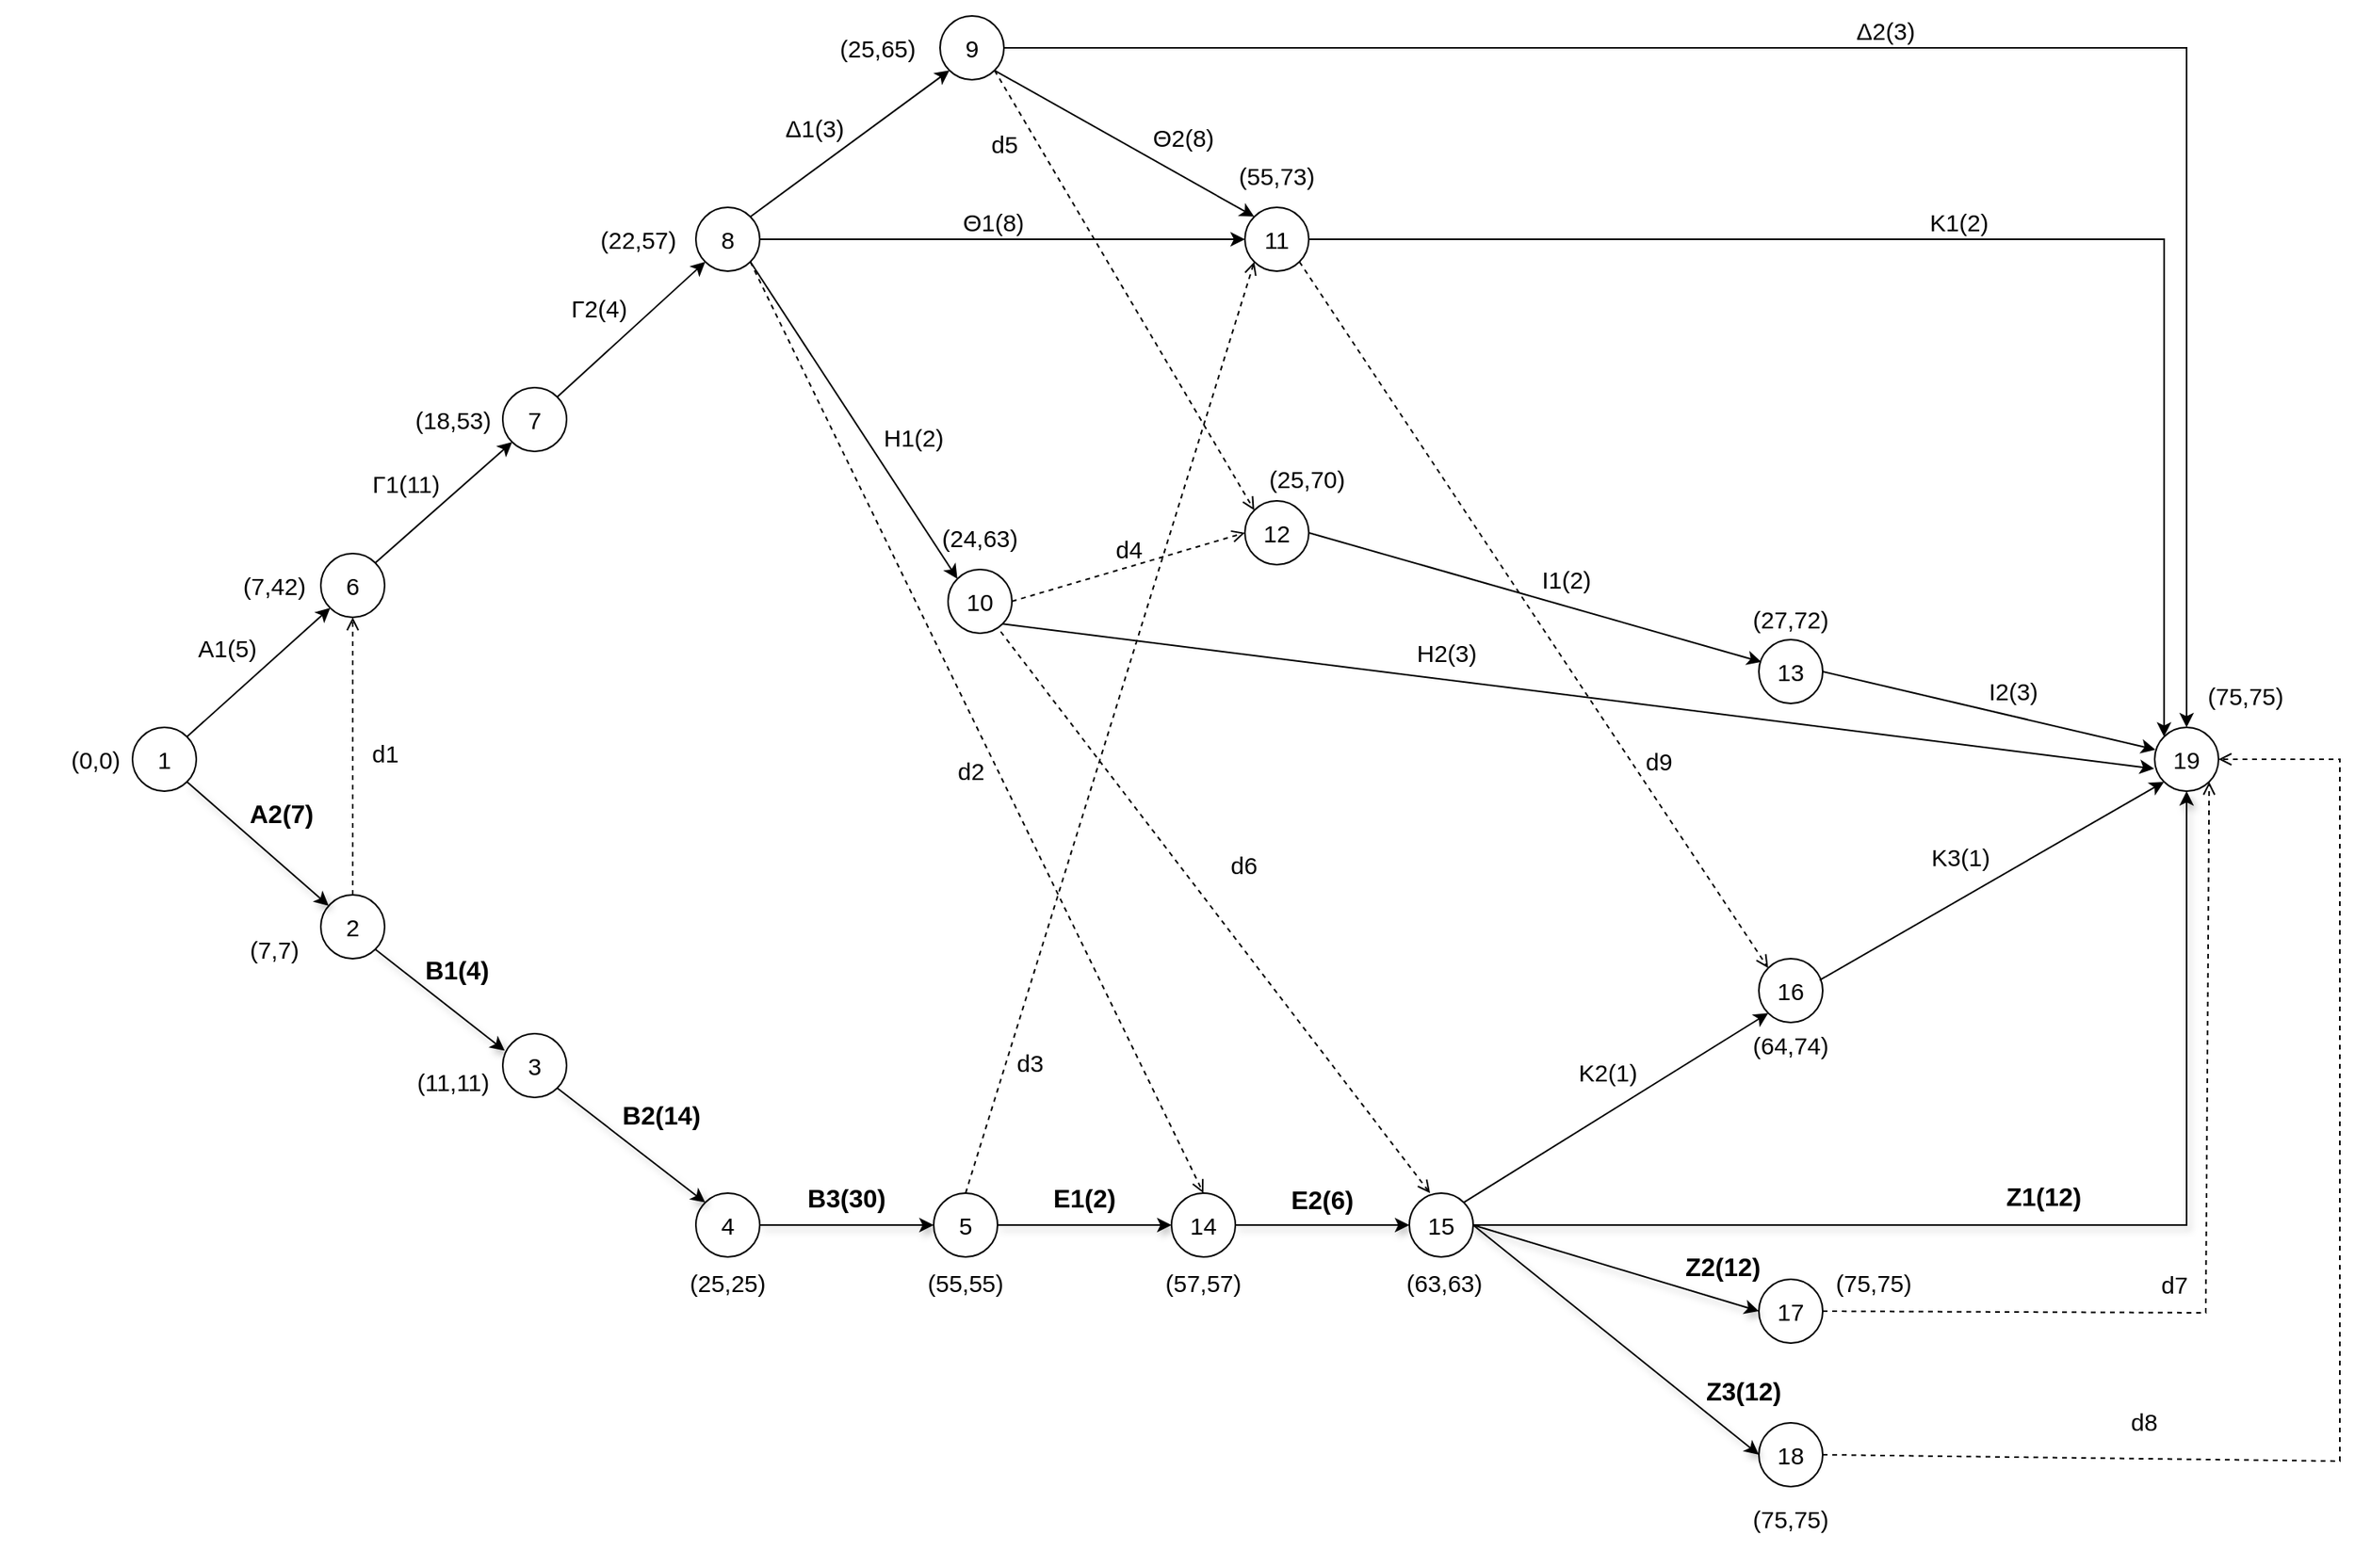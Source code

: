 <mxfile version="25.0.2">
  <diagram name="Σελίδα-1" id="PXPXjUrn2MuG7zSWxlW4">
    <mxGraphModel dx="2527" dy="1410" grid="0" gridSize="10" guides="1" tooltips="1" connect="1" arrows="1" fold="1" page="0" pageScale="1" pageWidth="850" pageHeight="1100" math="0" shadow="0">
      <root>
        <mxCell id="0" />
        <mxCell id="1" parent="0" />
        <mxCell id="bV5o39lrloHroLVsIdIn-1" value="1" style="ellipse;whiteSpace=wrap;html=1;aspect=fixed;fontSize=15;" parent="1" vertex="1">
          <mxGeometry x="-367" y="356" width="40" height="40" as="geometry" />
        </mxCell>
        <mxCell id="bV5o39lrloHroLVsIdIn-2" value="6" style="ellipse;whiteSpace=wrap;html=1;aspect=fixed;fontSize=15;" parent="1" vertex="1">
          <mxGeometry x="-249" y="247" width="40" height="40" as="geometry" />
        </mxCell>
        <mxCell id="bV5o39lrloHroLVsIdIn-3" value="2" style="ellipse;whiteSpace=wrap;html=1;aspect=fixed;fontSize=15;" parent="1" vertex="1">
          <mxGeometry x="-249" y="461" width="40" height="40" as="geometry" />
        </mxCell>
        <mxCell id="bV5o39lrloHroLVsIdIn-4" value="Α1(5)" style="endArrow=classic;html=1;rounded=0;entryX=0;entryY=1;entryDx=0;entryDy=0;exitX=1;exitY=0;exitDx=0;exitDy=0;fontSize=15;" parent="1" source="bV5o39lrloHroLVsIdIn-1" target="bV5o39lrloHroLVsIdIn-2" edge="1">
          <mxGeometry x="-0.075" y="25" width="50" height="50" relative="1" as="geometry">
            <mxPoint x="-250" y="421" as="sourcePoint" />
            <mxPoint x="-200" y="371" as="targetPoint" />
            <mxPoint as="offset" />
          </mxGeometry>
        </mxCell>
        <mxCell id="bV5o39lrloHroLVsIdIn-5" value="Α2(7)" style="endArrow=classic;html=1;rounded=0;exitX=1;exitY=1;exitDx=0;exitDy=0;fontSize=16;strokeColor=default;shadow=1;fontStyle=1" parent="1" source="bV5o39lrloHroLVsIdIn-1" target="bV5o39lrloHroLVsIdIn-3" edge="1">
          <mxGeometry x="-0.028" y="24" width="50" height="50" relative="1" as="geometry">
            <mxPoint x="-250" y="421" as="sourcePoint" />
            <mxPoint x="-200" y="371" as="targetPoint" />
            <mxPoint as="offset" />
          </mxGeometry>
        </mxCell>
        <mxCell id="bV5o39lrloHroLVsIdIn-6" value="7" style="ellipse;whiteSpace=wrap;html=1;aspect=fixed;fontSize=15;" parent="1" vertex="1">
          <mxGeometry x="-135" y="143" width="40" height="40" as="geometry" />
        </mxCell>
        <mxCell id="bV5o39lrloHroLVsIdIn-7" value="Γ1(11)" style="endArrow=classic;html=1;rounded=0;entryX=0;entryY=1;entryDx=0;entryDy=0;exitX=1;exitY=0;exitDx=0;exitDy=0;fontSize=15;" parent="1" source="bV5o39lrloHroLVsIdIn-2" target="bV5o39lrloHroLVsIdIn-6" edge="1">
          <mxGeometry x="-0.164" y="26" width="50" height="50" relative="1" as="geometry">
            <mxPoint x="69" y="246" as="sourcePoint" />
            <mxPoint x="119" y="196" as="targetPoint" />
            <mxPoint y="1" as="offset" />
          </mxGeometry>
        </mxCell>
        <mxCell id="bV5o39lrloHroLVsIdIn-8" value="d1" style="html=1;verticalAlign=bottom;labelBackgroundColor=none;endArrow=open;endFill=0;dashed=1;rounded=0;exitX=0.5;exitY=0;exitDx=0;exitDy=0;entryX=0.5;entryY=1;entryDx=0;entryDy=0;fontSize=15;" parent="1" source="bV5o39lrloHroLVsIdIn-3" target="bV5o39lrloHroLVsIdIn-2" edge="1">
          <mxGeometry x="-0.126" y="-20" width="160" relative="1" as="geometry">
            <mxPoint x="-325" y="390" as="sourcePoint" />
            <mxPoint x="-165" y="390" as="targetPoint" />
            <mxPoint y="-1" as="offset" />
          </mxGeometry>
        </mxCell>
        <mxCell id="bV5o39lrloHroLVsIdIn-17" value="Θ1(8)" style="edgeStyle=orthogonalEdgeStyle;rounded=0;orthogonalLoop=1;jettySize=auto;html=1;exitX=1;exitY=0.5;exitDx=0;exitDy=0;entryX=0;entryY=0.5;entryDx=0;entryDy=0;fontSize=15;" parent="1" source="bV5o39lrloHroLVsIdIn-9" target="bV5o39lrloHroLVsIdIn-11" edge="1">
          <mxGeometry x="-0.04" y="11" relative="1" as="geometry">
            <mxPoint as="offset" />
          </mxGeometry>
        </mxCell>
        <mxCell id="bV5o39lrloHroLVsIdIn-9" value="8" style="ellipse;whiteSpace=wrap;html=1;aspect=fixed;fontSize=15;" parent="1" vertex="1">
          <mxGeometry x="-14" y="30" width="40" height="40" as="geometry" />
        </mxCell>
        <mxCell id="bV5o39lrloHroLVsIdIn-10" value="Γ2(4)" style="endArrow=classic;html=1;rounded=0;entryX=0;entryY=1;entryDx=0;entryDy=0;exitX=1;exitY=0;exitDx=0;exitDy=0;fontSize=15;" parent="1" source="bV5o39lrloHroLVsIdIn-6" target="bV5o39lrloHroLVsIdIn-9" edge="1">
          <mxGeometry x="-0.096" y="24" width="50" height="50" relative="1" as="geometry">
            <mxPoint x="-99" y="146" as="sourcePoint" />
            <mxPoint x="-9" y="65" as="targetPoint" />
            <mxPoint as="offset" />
          </mxGeometry>
        </mxCell>
        <mxCell id="bV5o39lrloHroLVsIdIn-52" value="Κ1(2)" style="edgeStyle=orthogonalEdgeStyle;rounded=0;orthogonalLoop=1;jettySize=auto;html=1;exitX=1;exitY=0.5;exitDx=0;exitDy=0;entryX=0;entryY=0;entryDx=0;entryDy=0;fontSize=15;" parent="1" source="bV5o39lrloHroLVsIdIn-11" target="bV5o39lrloHroLVsIdIn-33" edge="1">
          <mxGeometry x="-0.04" y="11" relative="1" as="geometry">
            <mxPoint as="offset" />
          </mxGeometry>
        </mxCell>
        <mxCell id="bV5o39lrloHroLVsIdIn-11" value="11" style="ellipse;whiteSpace=wrap;html=1;aspect=fixed;fontSize=15;" parent="1" vertex="1">
          <mxGeometry x="330" y="30" width="40" height="40" as="geometry" />
        </mxCell>
        <mxCell id="bV5o39lrloHroLVsIdIn-34" value="Δ2(3)" style="edgeStyle=orthogonalEdgeStyle;rounded=0;orthogonalLoop=1;jettySize=auto;html=1;exitX=1;exitY=0.5;exitDx=0;exitDy=0;entryX=0.5;entryY=0;entryDx=0;entryDy=0;fontSize=15;" parent="1" source="bV5o39lrloHroLVsIdIn-12" target="bV5o39lrloHroLVsIdIn-33" edge="1">
          <mxGeometry x="-0.054" y="11" relative="1" as="geometry">
            <mxPoint as="offset" />
          </mxGeometry>
        </mxCell>
        <mxCell id="bV5o39lrloHroLVsIdIn-12" value="9" style="ellipse;whiteSpace=wrap;html=1;aspect=fixed;fontSize=15;" parent="1" vertex="1">
          <mxGeometry x="139" y="-90" width="40" height="40" as="geometry" />
        </mxCell>
        <mxCell id="bV5o39lrloHroLVsIdIn-13" value="10" style="ellipse;whiteSpace=wrap;html=1;aspect=fixed;fontSize=15;" parent="1" vertex="1">
          <mxGeometry x="144" y="257" width="40" height="40" as="geometry" />
        </mxCell>
        <mxCell id="bV5o39lrloHroLVsIdIn-18" value="Δ1(3)" style="endArrow=classic;html=1;rounded=0;entryX=0;entryY=1;entryDx=0;entryDy=0;exitX=1;exitY=0;exitDx=0;exitDy=0;fontSize=15;" parent="1" source="bV5o39lrloHroLVsIdIn-9" target="bV5o39lrloHroLVsIdIn-12" edge="1">
          <mxGeometry x="-0.158" y="21" width="50" height="50" relative="1" as="geometry">
            <mxPoint x="26" y="33" as="sourcePoint" />
            <mxPoint x="119" y="-52" as="targetPoint" />
            <mxPoint as="offset" />
          </mxGeometry>
        </mxCell>
        <mxCell id="bV5o39lrloHroLVsIdIn-19" value="Η1(2)" style="endArrow=classic;html=1;rounded=0;entryX=0;entryY=0;entryDx=0;entryDy=0;exitX=1;exitY=1;exitDx=0;exitDy=0;fontSize=15;" parent="1" source="bV5o39lrloHroLVsIdIn-9" target="bV5o39lrloHroLVsIdIn-13" edge="1">
          <mxGeometry x="0.242" y="25" width="50" height="50" relative="1" as="geometry">
            <mxPoint x="21" y="193" as="sourcePoint" />
            <mxPoint x="142" y="96" as="targetPoint" />
            <mxPoint as="offset" />
          </mxGeometry>
        </mxCell>
        <mxCell id="bV5o39lrloHroLVsIdIn-20" value="Β1(4)" style="endArrow=classic;html=1;rounded=0;entryX=0.03;entryY=0.266;entryDx=0;entryDy=0;exitX=1;exitY=1;exitDx=0;exitDy=0;entryPerimeter=0;fontSize=16;fontStyle=1;shadow=1;" parent="1" source="bV5o39lrloHroLVsIdIn-3" target="bV5o39lrloHroLVsIdIn-21" edge="1">
          <mxGeometry x="-0.068" y="21" width="50" height="50" relative="1" as="geometry">
            <mxPoint x="-218" y="630" as="sourcePoint" />
            <mxPoint x="-132" y="554" as="targetPoint" />
            <mxPoint as="offset" />
          </mxGeometry>
        </mxCell>
        <mxCell id="bV5o39lrloHroLVsIdIn-21" value="3" style="ellipse;whiteSpace=wrap;html=1;aspect=fixed;fontSize=15;" parent="1" vertex="1">
          <mxGeometry x="-135" y="548" width="40" height="40" as="geometry" />
        </mxCell>
        <mxCell id="bV5o39lrloHroLVsIdIn-28" value="Β3(30)" style="edgeStyle=orthogonalEdgeStyle;rounded=0;orthogonalLoop=1;jettySize=auto;html=1;exitX=1;exitY=0.5;exitDx=0;exitDy=0;entryX=0;entryY=0.5;entryDx=0;entryDy=0;fontSize=16;fontStyle=1;shadow=1;" parent="1" source="bV5o39lrloHroLVsIdIn-22" target="bV5o39lrloHroLVsIdIn-27" edge="1">
          <mxGeometry x="-0.009" y="17" relative="1" as="geometry">
            <mxPoint as="offset" />
          </mxGeometry>
        </mxCell>
        <mxCell id="bV5o39lrloHroLVsIdIn-22" value="4" style="ellipse;whiteSpace=wrap;html=1;aspect=fixed;fontSize=15;" parent="1" vertex="1">
          <mxGeometry x="-14" y="648" width="40" height="40" as="geometry" />
        </mxCell>
        <mxCell id="bV5o39lrloHroLVsIdIn-25" value="Β2(14)" style="endArrow=classic;html=1;rounded=0;entryX=0;entryY=0;entryDx=0;entryDy=0;exitX=1;exitY=1;exitDx=0;exitDy=0;fontSize=16;shadow=1;fontStyle=1" parent="1" source="bV5o39lrloHroLVsIdIn-21" target="bV5o39lrloHroLVsIdIn-22" edge="1">
          <mxGeometry x="0.051" y="26" width="50" height="50" relative="1" as="geometry">
            <mxPoint x="-83" y="578" as="sourcePoint" />
            <mxPoint x="-2" y="642" as="targetPoint" />
            <mxPoint as="offset" />
          </mxGeometry>
        </mxCell>
        <mxCell id="bV5o39lrloHroLVsIdIn-30" value="Ε1(2)" style="edgeStyle=orthogonalEdgeStyle;rounded=0;orthogonalLoop=1;jettySize=auto;html=1;exitX=1;exitY=0.5;exitDx=0;exitDy=0;entryX=0;entryY=0.5;entryDx=0;entryDy=0;fontSize=16;shadow=1;fontStyle=1" parent="1" source="bV5o39lrloHroLVsIdIn-27" target="bV5o39lrloHroLVsIdIn-29" edge="1">
          <mxGeometry x="-0.009" y="17" relative="1" as="geometry">
            <mxPoint as="offset" />
          </mxGeometry>
        </mxCell>
        <mxCell id="bV5o39lrloHroLVsIdIn-27" value="5" style="ellipse;whiteSpace=wrap;html=1;aspect=fixed;fontSize=15;" parent="1" vertex="1">
          <mxGeometry x="135" y="648" width="40" height="40" as="geometry" />
        </mxCell>
        <mxCell id="bV5o39lrloHroLVsIdIn-32" value="Ε2(6)" style="edgeStyle=orthogonalEdgeStyle;rounded=0;orthogonalLoop=1;jettySize=auto;html=1;exitX=1;exitY=0.5;exitDx=0;exitDy=0;entryX=0;entryY=0.5;entryDx=0;entryDy=0;fontSize=16;fontStyle=1;shadow=1;" parent="1" source="bV5o39lrloHroLVsIdIn-29" target="bV5o39lrloHroLVsIdIn-31" edge="1">
          <mxGeometry x="-0.009" y="16" relative="1" as="geometry">
            <mxPoint as="offset" />
          </mxGeometry>
        </mxCell>
        <mxCell id="bV5o39lrloHroLVsIdIn-29" value="14" style="ellipse;whiteSpace=wrap;html=1;aspect=fixed;fontSize=15;" parent="1" vertex="1">
          <mxGeometry x="284" y="648" width="40" height="40" as="geometry" />
        </mxCell>
        <mxCell id="bV5o39lrloHroLVsIdIn-40" value="Ζ1(12)" style="edgeStyle=orthogonalEdgeStyle;rounded=0;orthogonalLoop=1;jettySize=auto;html=1;exitX=1;exitY=0.5;exitDx=0;exitDy=0;entryX=0.5;entryY=1;entryDx=0;entryDy=0;fontStyle=1;fontSize=16;shadow=1;" parent="1" source="bV5o39lrloHroLVsIdIn-31" target="bV5o39lrloHroLVsIdIn-33" edge="1">
          <mxGeometry x="-0.01" y="18" relative="1" as="geometry">
            <mxPoint x="1" as="offset" />
          </mxGeometry>
        </mxCell>
        <mxCell id="bV5o39lrloHroLVsIdIn-31" value="15" style="ellipse;whiteSpace=wrap;html=1;aspect=fixed;fontSize=15;" parent="1" vertex="1">
          <mxGeometry x="433" y="648" width="40" height="40" as="geometry" />
        </mxCell>
        <mxCell id="bV5o39lrloHroLVsIdIn-33" value="19" style="ellipse;whiteSpace=wrap;html=1;aspect=fixed;fontSize=15;" parent="1" vertex="1">
          <mxGeometry x="900" y="356" width="40" height="40" as="geometry" />
        </mxCell>
        <mxCell id="bV5o39lrloHroLVsIdIn-35" value="16" style="ellipse;whiteSpace=wrap;html=1;aspect=fixed;fontSize=15;" parent="1" vertex="1">
          <mxGeometry x="652" y="501" width="40" height="40" as="geometry" />
        </mxCell>
        <mxCell id="bV5o39lrloHroLVsIdIn-38" value="Κ2(1)" style="endArrow=classic;html=1;rounded=0;exitX=1;exitY=0;exitDx=0;exitDy=0;entryX=0;entryY=1;entryDx=0;entryDy=0;fontSize=15;" parent="1" source="bV5o39lrloHroLVsIdIn-31" target="bV5o39lrloHroLVsIdIn-35" edge="1">
          <mxGeometry x="0.064" y="22" width="50" height="50" relative="1" as="geometry">
            <mxPoint x="486" y="655" as="sourcePoint" />
            <mxPoint x="536" y="605" as="targetPoint" />
            <mxPoint as="offset" />
          </mxGeometry>
        </mxCell>
        <mxCell id="bV5o39lrloHroLVsIdIn-39" value="Κ3(1)" style="endArrow=classic;html=1;rounded=0;entryX=0;entryY=1;entryDx=0;entryDy=0;exitX=0.953;exitY=0.336;exitDx=0;exitDy=0;exitPerimeter=0;fontSize=15;" parent="1" source="bV5o39lrloHroLVsIdIn-35" target="bV5o39lrloHroLVsIdIn-33" edge="1">
          <mxGeometry x="-0.078" y="23" width="50" height="50" relative="1" as="geometry">
            <mxPoint x="630" y="553" as="sourcePoint" />
            <mxPoint x="761" y="474" as="targetPoint" />
            <mxPoint as="offset" />
          </mxGeometry>
        </mxCell>
        <mxCell id="bV5o39lrloHroLVsIdIn-41" value="17" style="ellipse;whiteSpace=wrap;html=1;aspect=fixed;fontSize=15;" parent="1" vertex="1">
          <mxGeometry x="652" y="702" width="40" height="40" as="geometry" />
        </mxCell>
        <mxCell id="bV5o39lrloHroLVsIdIn-42" value="18" style="ellipse;whiteSpace=wrap;html=1;aspect=fixed;fontSize=15;" parent="1" vertex="1">
          <mxGeometry x="652" y="792" width="40" height="40" as="geometry" />
        </mxCell>
        <mxCell id="bV5o39lrloHroLVsIdIn-43" value="Ζ2(12)" style="endArrow=classic;html=1;rounded=0;entryX=0;entryY=0.5;entryDx=0;entryDy=0;exitX=1;exitY=0.5;exitDx=0;exitDy=0;fontSize=16;fontStyle=1;shadow=1;" parent="1" source="bV5o39lrloHroLVsIdIn-31" target="bV5o39lrloHroLVsIdIn-41" edge="1">
          <mxGeometry x="0.678" y="20" width="50" height="50" relative="1" as="geometry">
            <mxPoint x="484" y="809" as="sourcePoint" />
            <mxPoint x="534" y="759" as="targetPoint" />
            <mxPoint as="offset" />
          </mxGeometry>
        </mxCell>
        <mxCell id="bV5o39lrloHroLVsIdIn-45" value="Ζ3(12)" style="endArrow=classic;html=1;rounded=0;entryX=0;entryY=0.5;entryDx=0;entryDy=0;exitX=1;exitY=0.5;exitDx=0;exitDy=0;fontSize=16;shadow=1;fontStyle=1" parent="1" source="bV5o39lrloHroLVsIdIn-31" target="bV5o39lrloHroLVsIdIn-42" edge="1">
          <mxGeometry x="0.714" y="25" width="50" height="50" relative="1" as="geometry">
            <mxPoint x="477" y="692" as="sourcePoint" />
            <mxPoint x="662" y="749" as="targetPoint" />
            <mxPoint as="offset" />
          </mxGeometry>
        </mxCell>
        <mxCell id="bV5o39lrloHroLVsIdIn-46" value="d7" style="html=1;verticalAlign=bottom;labelBackgroundColor=none;endArrow=open;endFill=0;dashed=1;rounded=0;entryX=1;entryY=1;entryDx=0;entryDy=0;fontSize=15;" parent="1" target="bV5o39lrloHroLVsIdIn-33" edge="1">
          <mxGeometry x="-0.232" y="6" width="160" relative="1" as="geometry">
            <mxPoint x="692" y="722" as="sourcePoint" />
            <mxPoint x="852" y="720.63" as="targetPoint" />
            <Array as="points">
              <mxPoint x="932" y="723" />
            </Array>
            <mxPoint as="offset" />
          </mxGeometry>
        </mxCell>
        <mxCell id="bV5o39lrloHroLVsIdIn-47" value="d8" style="html=1;verticalAlign=bottom;labelBackgroundColor=none;endArrow=open;endFill=0;dashed=1;rounded=0;exitX=1;exitY=0.5;exitDx=0;exitDy=0;entryX=1;entryY=0.5;entryDx=0;entryDy=0;fontSize=15;" parent="1" source="bV5o39lrloHroLVsIdIn-42" target="bV5o39lrloHroLVsIdIn-33" edge="1">
          <mxGeometry x="-0.523" y="11" width="160" relative="1" as="geometry">
            <mxPoint x="723" y="815" as="sourcePoint" />
            <mxPoint x="883" y="815" as="targetPoint" />
            <Array as="points">
              <mxPoint x="1016" y="816" />
              <mxPoint x="1016" y="376" />
            </Array>
            <mxPoint as="offset" />
          </mxGeometry>
        </mxCell>
        <mxCell id="bV5o39lrloHroLVsIdIn-49" value="d6" style="html=1;verticalAlign=bottom;labelBackgroundColor=none;endArrow=open;endFill=0;dashed=1;rounded=0;entryX=0.325;entryY=0;entryDx=0;entryDy=0;entryPerimeter=0;exitX=0.825;exitY=0.975;exitDx=0;exitDy=0;exitPerimeter=0;fontSize=15;" parent="1" source="bV5o39lrloHroLVsIdIn-13" target="bV5o39lrloHroLVsIdIn-31" edge="1">
          <mxGeometry x="-0.015" y="25" width="160" relative="1" as="geometry">
            <mxPoint x="154" y="255" as="sourcePoint" />
            <mxPoint x="271" y="372" as="targetPoint" />
            <mxPoint as="offset" />
          </mxGeometry>
        </mxCell>
        <mxCell id="bV5o39lrloHroLVsIdIn-51" value="Θ2(8)" style="endArrow=classic;html=1;rounded=0;exitX=1;exitY=1;exitDx=0;exitDy=0;entryX=0;entryY=0;entryDx=0;entryDy=0;fontSize=15;" parent="1" source="bV5o39lrloHroLVsIdIn-12" target="bV5o39lrloHroLVsIdIn-11" edge="1">
          <mxGeometry x="0.325" y="21" width="50" height="50" relative="1" as="geometry">
            <mxPoint x="201" y="92" as="sourcePoint" />
            <mxPoint x="251" y="42" as="targetPoint" />
            <mxPoint as="offset" />
          </mxGeometry>
        </mxCell>
        <mxCell id="bV5o39lrloHroLVsIdIn-53" value="12" style="ellipse;whiteSpace=wrap;html=1;aspect=fixed;fontSize=15;" parent="1" vertex="1">
          <mxGeometry x="330" y="214" width="40" height="40" as="geometry" />
        </mxCell>
        <mxCell id="bV5o39lrloHroLVsIdIn-54" value="d4" style="html=1;verticalAlign=bottom;labelBackgroundColor=none;endArrow=open;endFill=0;dashed=1;rounded=0;exitX=1;exitY=0.5;exitDx=0;exitDy=0;entryX=0;entryY=0.5;entryDx=0;entryDy=0;fontSize=15;" parent="1" source="bV5o39lrloHroLVsIdIn-13" target="bV5o39lrloHroLVsIdIn-53" edge="1">
          <mxGeometry x="0.0" width="160" relative="1" as="geometry">
            <mxPoint x="189" y="231.37" as="sourcePoint" />
            <mxPoint x="307" y="231" as="targetPoint" />
            <mxPoint as="offset" />
          </mxGeometry>
        </mxCell>
        <mxCell id="bV5o39lrloHroLVsIdIn-55" value="d2" style="html=1;verticalAlign=bottom;labelBackgroundColor=none;endArrow=open;endFill=0;dashed=1;rounded=0;exitX=1;exitY=1;exitDx=0;exitDy=0;entryX=0.5;entryY=0;entryDx=0;entryDy=0;fontSize=15;" parent="1" source="bV5o39lrloHroLVsIdIn-9" target="bV5o39lrloHroLVsIdIn-29" edge="1">
          <mxGeometry x="0.102" y="-21" width="160" relative="1" as="geometry">
            <mxPoint x="-91" y="352" as="sourcePoint" />
            <mxPoint x="69" y="352" as="targetPoint" />
            <mxPoint as="offset" />
          </mxGeometry>
        </mxCell>
        <mxCell id="bV5o39lrloHroLVsIdIn-56" value="d3" style="html=1;verticalAlign=bottom;labelBackgroundColor=none;endArrow=open;endFill=0;dashed=1;rounded=0;exitX=0.5;exitY=0;exitDx=0;exitDy=0;entryX=0;entryY=1;entryDx=0;entryDy=0;fontSize=15;" parent="1" source="bV5o39lrloHroLVsIdIn-27" target="bV5o39lrloHroLVsIdIn-11" edge="1">
          <mxGeometry x="-0.743" y="-17" width="160" relative="1" as="geometry">
            <mxPoint x="329" y="294" as="sourcePoint" />
            <mxPoint x="489" y="294" as="targetPoint" />
            <mxPoint x="1" as="offset" />
          </mxGeometry>
        </mxCell>
        <mxCell id="bV5o39lrloHroLVsIdIn-57" value="d5" style="html=1;verticalAlign=bottom;labelBackgroundColor=none;endArrow=open;endFill=0;dashed=1;rounded=0;exitX=1;exitY=1;exitDx=0;exitDy=0;entryX=0;entryY=0;entryDx=0;entryDy=0;fontSize=15;" parent="1" source="bV5o39lrloHroLVsIdIn-12" target="bV5o39lrloHroLVsIdIn-53" edge="1">
          <mxGeometry x="-0.668" y="-24" width="160" relative="1" as="geometry">
            <mxPoint x="329" y="294" as="sourcePoint" />
            <mxPoint x="489" y="294" as="targetPoint" />
            <mxPoint as="offset" />
          </mxGeometry>
        </mxCell>
        <mxCell id="bV5o39lrloHroLVsIdIn-58" value="d9" style="html=1;verticalAlign=bottom;labelBackgroundColor=none;endArrow=open;endFill=0;dashed=1;rounded=0;exitX=1;exitY=1;exitDx=0;exitDy=0;entryX=0;entryY=0;entryDx=0;entryDy=0;fontSize=15;" parent="1" source="bV5o39lrloHroLVsIdIn-11" target="bV5o39lrloHroLVsIdIn-35" edge="1">
          <mxGeometry x="0.489" y="9" width="160" relative="1" as="geometry">
            <mxPoint x="329" y="294" as="sourcePoint" />
            <mxPoint x="489" y="294" as="targetPoint" />
            <mxPoint x="-1" as="offset" />
          </mxGeometry>
        </mxCell>
        <mxCell id="bV5o39lrloHroLVsIdIn-60" value="Ι1(2)" style="endArrow=classic;html=1;rounded=0;exitX=1;exitY=0.5;exitDx=0;exitDy=0;fontSize=15;entryX=0.04;entryY=0.35;entryDx=0;entryDy=0;entryPerimeter=0;" parent="1" source="bV5o39lrloHroLVsIdIn-53" target="5eL2fTGkV8nIUDm6z4PM-1" edge="1">
          <mxGeometry x="0.105" y="16" width="50" height="50" relative="1" as="geometry">
            <mxPoint x="384" y="319" as="sourcePoint" />
            <mxPoint x="620" y="303" as="targetPoint" />
            <mxPoint as="offset" />
          </mxGeometry>
        </mxCell>
        <mxCell id="JHxFhu9wDer6dLDKZEK5-1" value="(0,0)" style="rounded=0;whiteSpace=wrap;html=1;gradientColor=none;fillColor=none;strokeColor=none;fontSize=15;" parent="1" vertex="1">
          <mxGeometry x="-450" y="346" width="120" height="60" as="geometry" />
        </mxCell>
        <mxCell id="JHxFhu9wDer6dLDKZEK5-2" value="(7,42)" style="rounded=0;whiteSpace=wrap;html=1;gradientColor=none;fillColor=none;strokeColor=none;fontSize=15;" parent="1" vertex="1">
          <mxGeometry x="-338" y="237" width="120" height="60" as="geometry" />
        </mxCell>
        <mxCell id="JHxFhu9wDer6dLDKZEK5-3" value="(18,53)" style="rounded=0;whiteSpace=wrap;html=1;gradientColor=none;fillColor=none;strokeColor=none;fontSize=15;" parent="1" vertex="1">
          <mxGeometry x="-226" y="133" width="120" height="60" as="geometry" />
        </mxCell>
        <mxCell id="JHxFhu9wDer6dLDKZEK5-4" value="(22,57)" style="rounded=0;whiteSpace=wrap;html=1;gradientColor=none;fillColor=none;strokeColor=none;fontSize=15;" parent="1" vertex="1">
          <mxGeometry x="-110" y="20" width="120" height="60" as="geometry" />
        </mxCell>
        <mxCell id="JHxFhu9wDer6dLDKZEK5-5" value="(25,65)" style="rounded=0;whiteSpace=wrap;html=1;gradientColor=none;fillColor=none;strokeColor=none;fontSize=15;" parent="1" vertex="1">
          <mxGeometry x="40" y="-100" width="120" height="60" as="geometry" />
        </mxCell>
        <mxCell id="JHxFhu9wDer6dLDKZEK5-6" value="(55,73)" style="rounded=0;whiteSpace=wrap;html=1;gradientColor=none;fillColor=none;strokeColor=none;fontSize=15;" parent="1" vertex="1">
          <mxGeometry x="290" y="-20" width="120" height="60" as="geometry" />
        </mxCell>
        <mxCell id="JHxFhu9wDer6dLDKZEK5-8" value="(24,63)" style="rounded=0;whiteSpace=wrap;html=1;gradientColor=none;fillColor=none;strokeColor=none;fontSize=15;" parent="1" vertex="1">
          <mxGeometry x="104" y="207" width="120" height="60" as="geometry" />
        </mxCell>
        <mxCell id="JHxFhu9wDer6dLDKZEK5-9" value="(75,75)" style="rounded=0;whiteSpace=wrap;html=1;gradientColor=none;fillColor=none;strokeColor=none;fontSize=15;" parent="1" vertex="1">
          <mxGeometry x="897" y="306" width="120" height="60" as="geometry" />
        </mxCell>
        <mxCell id="JHxFhu9wDer6dLDKZEK5-10" value="(75,75)" style="rounded=0;whiteSpace=wrap;html=1;gradientColor=none;fillColor=none;strokeColor=none;fontSize=15;" parent="1" vertex="1">
          <mxGeometry x="612" y="822" width="120" height="60" as="geometry" />
        </mxCell>
        <mxCell id="JHxFhu9wDer6dLDKZEK5-11" value="(75,75)" style="rounded=0;whiteSpace=wrap;html=1;gradientColor=none;fillColor=none;strokeColor=none;fontSize=15;" parent="1" vertex="1">
          <mxGeometry x="664" y="674" width="120" height="60" as="geometry" />
        </mxCell>
        <mxCell id="JHxFhu9wDer6dLDKZEK5-12" value="(63,63)" style="rounded=0;whiteSpace=wrap;html=1;gradientColor=none;fillColor=none;strokeColor=none;fontSize=15;" parent="1" vertex="1">
          <mxGeometry x="395" y="674" width="120" height="60" as="geometry" />
        </mxCell>
        <mxCell id="JHxFhu9wDer6dLDKZEK5-13" value="(57,57)" style="rounded=0;whiteSpace=wrap;html=1;gradientColor=none;fillColor=none;strokeColor=none;fontSize=15;" parent="1" vertex="1">
          <mxGeometry x="244" y="674" width="120" height="60" as="geometry" />
        </mxCell>
        <mxCell id="JHxFhu9wDer6dLDKZEK5-14" value="(55,55)" style="rounded=0;whiteSpace=wrap;html=1;gradientColor=none;fillColor=none;strokeColor=none;fontSize=15;" parent="1" vertex="1">
          <mxGeometry x="95" y="674" width="120" height="60" as="geometry" />
        </mxCell>
        <mxCell id="JHxFhu9wDer6dLDKZEK5-15" value="(25,25)" style="rounded=0;whiteSpace=wrap;html=1;gradientColor=none;fillColor=none;strokeColor=none;fontSize=15;" parent="1" vertex="1">
          <mxGeometry x="-54" y="674" width="120" height="60" as="geometry" />
        </mxCell>
        <mxCell id="JHxFhu9wDer6dLDKZEK5-16" value="(11,11)" style="rounded=0;whiteSpace=wrap;html=1;gradientColor=none;fillColor=none;strokeColor=none;fontSize=15;" parent="1" vertex="1">
          <mxGeometry x="-226" y="548" width="120" height="60" as="geometry" />
        </mxCell>
        <mxCell id="JHxFhu9wDer6dLDKZEK5-17" value="(7,7)" style="rounded=0;whiteSpace=wrap;html=1;gradientColor=none;fillColor=none;strokeColor=none;fontSize=15;" parent="1" vertex="1">
          <mxGeometry x="-338" y="465" width="120" height="60" as="geometry" />
        </mxCell>
        <mxCell id="rfGqmZKPn1L4s3iJn4F6-1" value="(64,74)" style="rounded=0;whiteSpace=wrap;html=1;gradientColor=none;fillColor=none;strokeColor=none;fontSize=15;" parent="1" vertex="1">
          <mxGeometry x="612" y="525" width="120" height="60" as="geometry" />
        </mxCell>
        <mxCell id="5eL2fTGkV8nIUDm6z4PM-1" value="13" style="ellipse;whiteSpace=wrap;html=1;aspect=fixed;fontSize=15;" parent="1" vertex="1">
          <mxGeometry x="652" y="301" width="40" height="40" as="geometry" />
        </mxCell>
        <mxCell id="5eL2fTGkV8nIUDm6z4PM-2" value="Ι2(3)" style="endArrow=classic;html=1;rounded=0;fontSize=15;entryX=0.012;entryY=0.35;entryDx=0;entryDy=0;exitX=1;exitY=0.5;exitDx=0;exitDy=0;entryPerimeter=0;" parent="1" source="5eL2fTGkV8nIUDm6z4PM-1" target="bV5o39lrloHroLVsIdIn-33" edge="1">
          <mxGeometry x="0.105" y="16" width="50" height="50" relative="1" as="geometry">
            <mxPoint x="686" y="321" as="sourcePoint" />
            <mxPoint x="662" y="327" as="targetPoint" />
            <mxPoint as="offset" />
          </mxGeometry>
        </mxCell>
        <mxCell id="5eL2fTGkV8nIUDm6z4PM-3" value="(27,72)" style="rounded=0;whiteSpace=wrap;html=1;gradientColor=none;fillColor=none;strokeColor=none;fontSize=15;" parent="1" vertex="1">
          <mxGeometry x="612" y="258" width="120" height="60" as="geometry" />
        </mxCell>
        <mxCell id="5eL2fTGkV8nIUDm6z4PM-5" value="Η2(3)" style="endArrow=classic;html=1;rounded=0;exitX=1;exitY=1;exitDx=0;exitDy=0;fontSize=15;entryX=-0.009;entryY=0.647;entryDx=0;entryDy=0;entryPerimeter=0;" parent="1" source="bV5o39lrloHroLVsIdIn-13" target="bV5o39lrloHroLVsIdIn-33" edge="1">
          <mxGeometry x="-0.237" y="17" width="50" height="50" relative="1" as="geometry">
            <mxPoint x="244" y="301" as="sourcePoint" />
            <mxPoint x="888" y="386" as="targetPoint" />
            <mxPoint as="offset" />
          </mxGeometry>
        </mxCell>
        <mxCell id="W5qzCJv6sAsKCrkF9JDZ-1" value="(25,70)" style="rounded=0;whiteSpace=wrap;html=1;gradientColor=none;fillColor=none;strokeColor=none;fontSize=15;" vertex="1" parent="1">
          <mxGeometry x="309" y="170" width="120" height="60" as="geometry" />
        </mxCell>
      </root>
    </mxGraphModel>
  </diagram>
</mxfile>
